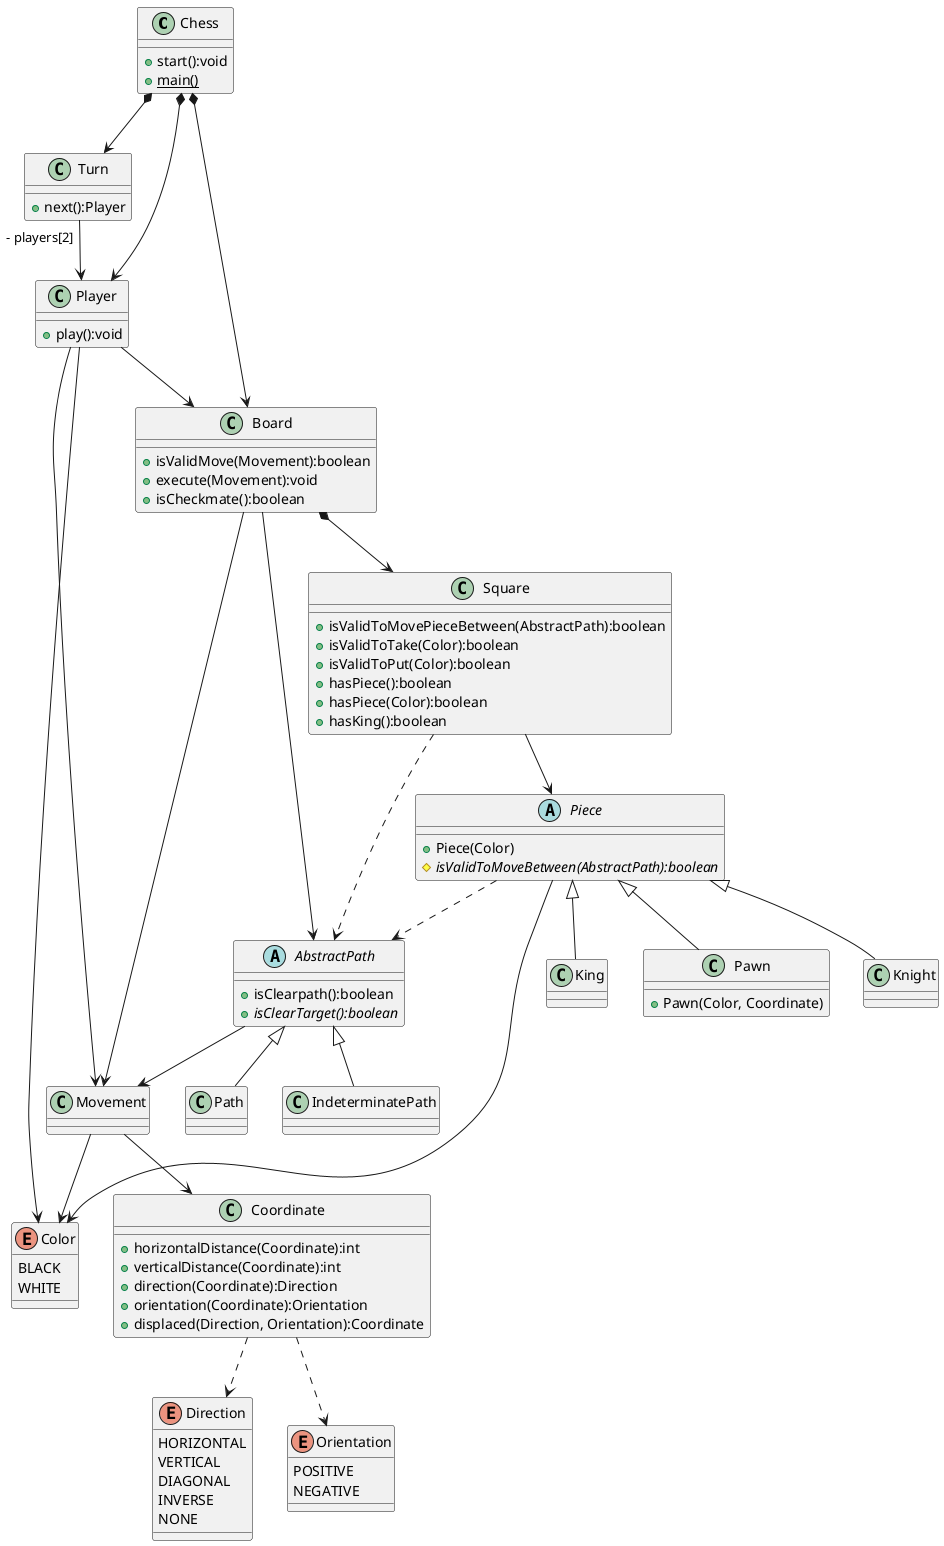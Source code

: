 @startuml chess

class Chess {
    + start():void
    + {static} main()
}

Chess *--> Board
Chess *--> Player
Chess *--> Turn

Turn "- players[2]" --> Player

class Turn {
    + next():Player
}

Player --> Board
Player --> Color
Player --> Movement

Movement --> Coordinate
Movement --> Color


class Player {
    + play():void
}


class Board {
    + isValidMove(Movement):boolean
    + execute(Movement):void
    + isCheckmate():boolean
}

Board *--> Square
Square --> Piece
Square ..> AbstractPath

class Square {
    + isValidToMovePieceBetween(AbstractPath):boolean
    + isValidToTake(Color):boolean
    + isValidToPut(Color):boolean
    + hasPiece():boolean
    + hasPiece(Color):boolean
    + hasKing():boolean
}

Board --> Movement
Board --> AbstractPath
Piece --> Color
Piece ..> AbstractPath

abstract class AbstractPath {
    + isClearpath():boolean
    + {abstract} isClearTarget():boolean
}
AbstractPath <|-- Path
AbstractPath <|-- IndeterminatePath
AbstractPath --> Movement

abstract class Piece {
    + Piece(Color)
    # {abstract} isValidToMoveBetween(AbstractPath):boolean
}

class Pawn {
    + Pawn(Color, Coordinate)
}

Piece <|-- Pawn
Piece <|-- Knight
Piece <|-- King

Enum Color {
    BLACK
    WHITE
}

class Coordinate {
    + horizontalDistance(Coordinate):int
    + verticalDistance(Coordinate):int
    + direction(Coordinate):Direction
    + orientation(Coordinate):Orientation
    + displaced(Direction, Orientation):Coordinate
}
Coordinate ..> Direction
enum Direction {
    HORIZONTAL
    VERTICAL
    DIAGONAL
    INVERSE
    NONE
}

Coordinate ..> Orientation
enum Orientation {
    POSITIVE
    NEGATIVE
}

@enduml

